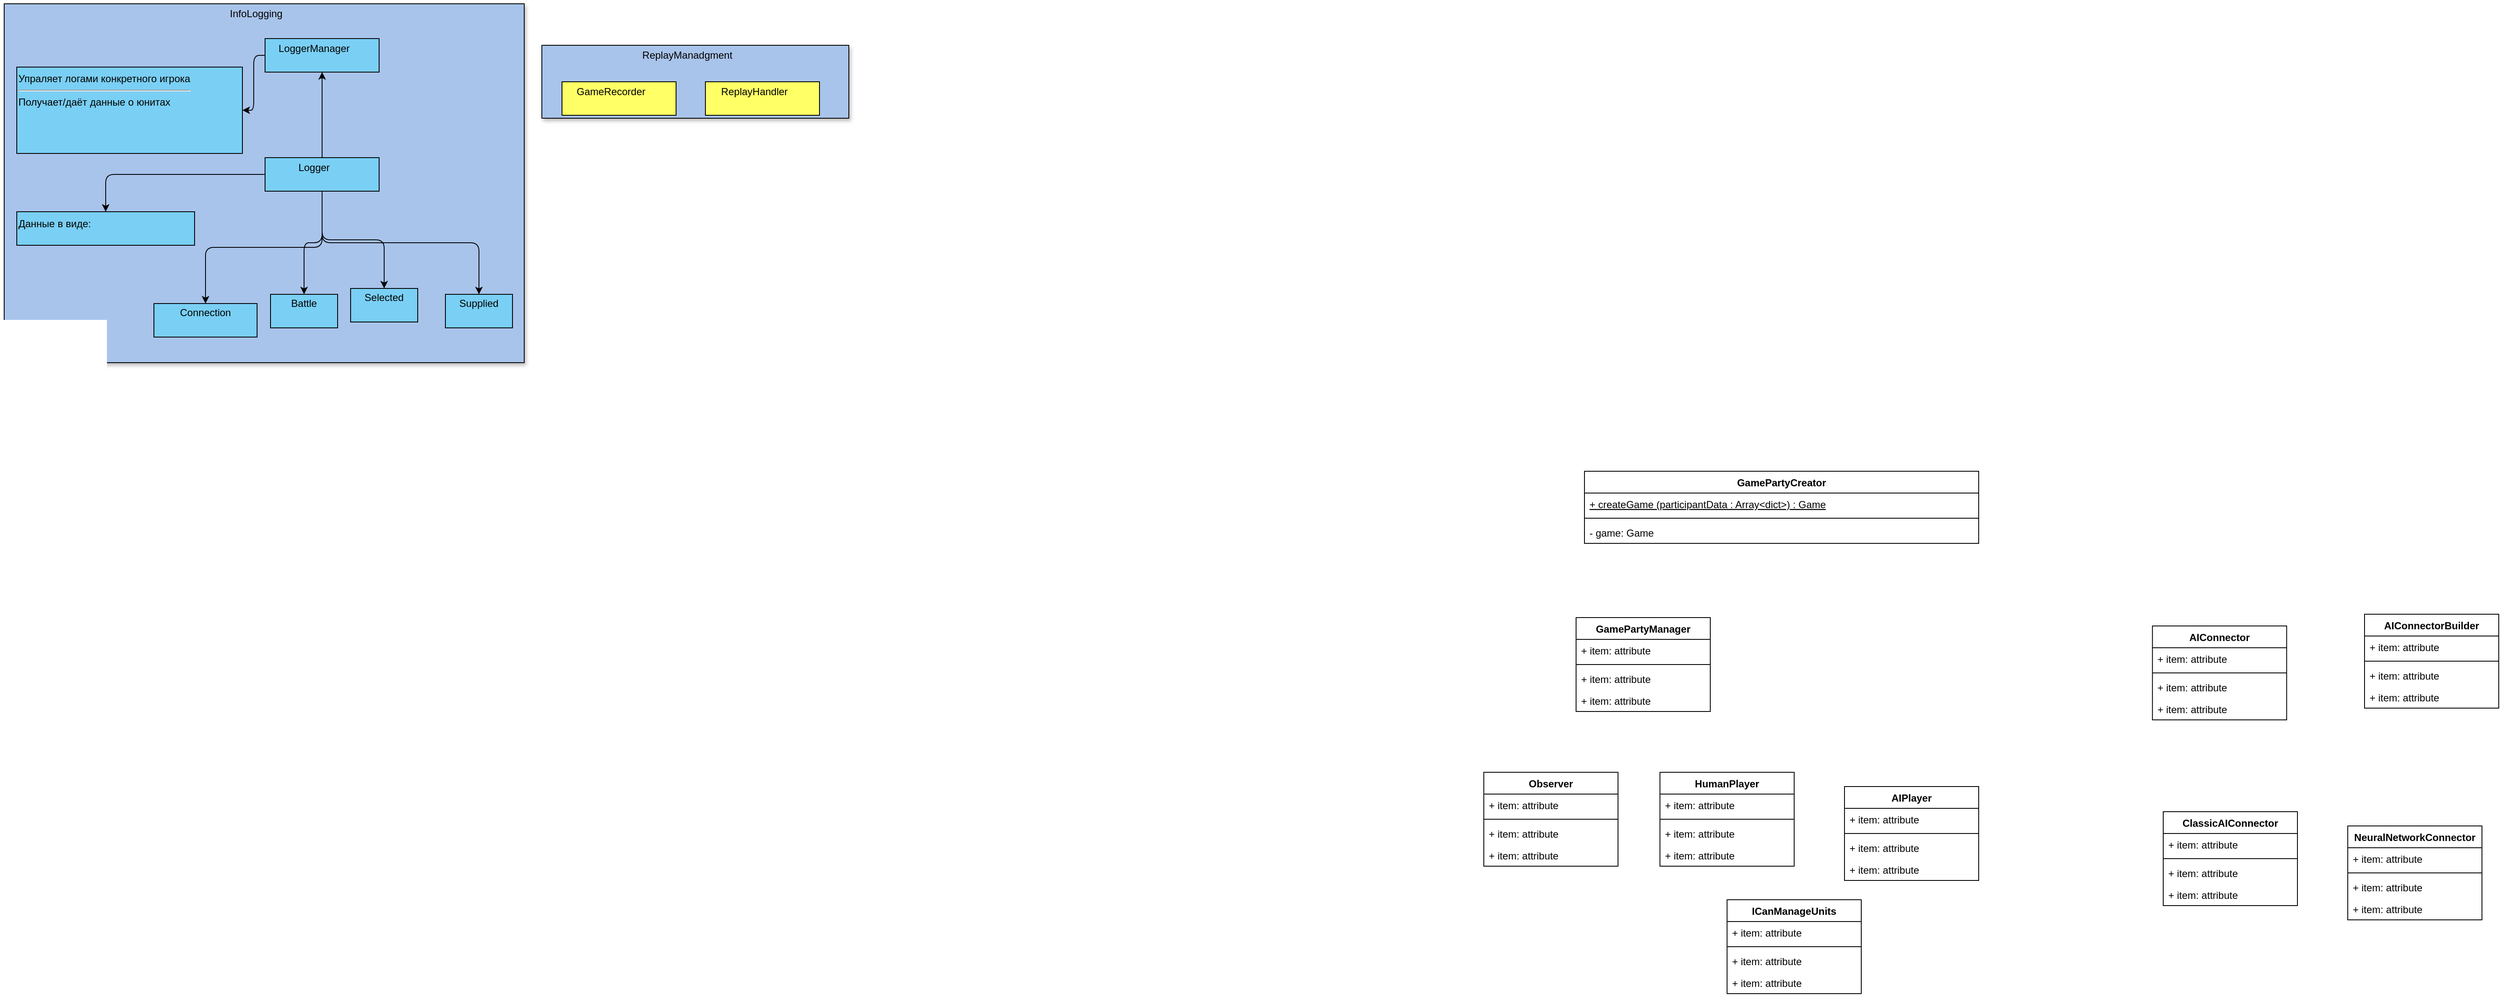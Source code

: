 <mxfile version="11.0.7" type="github"><diagram name="Page-1" id="9f46799a-70d6-7492-0946-bef42562c5a5"><mxGraphModel dx="3001" dy="1296" grid="1" gridSize="10" guides="1" tooltips="1" connect="1" arrows="1" fold="1" page="1" pageScale="1" pageWidth="1100" pageHeight="850" background="#ffffff" math="0" shadow="0"><root><mxCell id="0"/><mxCell id="1" parent="0"/><mxCell id="78961159f06e98e8-123" style="edgeStyle=orthogonalEdgeStyle;html=1;labelBackgroundColor=none;startFill=0;startSize=8;endArrow=open;endFill=0;endSize=16;fontFamily=Verdana;fontSize=12;dashed=1;" parent="1" edge="1"><mxGeometry relative="1" as="geometry"><Array as="points"><mxPoint x="190" y="380"/><mxPoint x="430" y="380"/></Array><mxPoint x="190" y="310" as="sourcePoint"/></mxGeometry></mxCell><mxCell id="78961159f06e98e8-124" style="edgeStyle=orthogonalEdgeStyle;html=1;labelBackgroundColor=none;startFill=0;startSize=8;endArrow=diamondThin;endFill=0;endSize=16;fontFamily=Verdana;fontSize=12;" parent="1" edge="1"><mxGeometry relative="1" as="geometry"><Array as="points"><mxPoint x="140" y="430"/><mxPoint x="390" y="430"/></Array><mxPoint x="140" y="310" as="sourcePoint"/></mxGeometry></mxCell><mxCell id="GxARcT4QltZQLotuAdDU-1" value="GamePartyCreator" style="swimlane;fontStyle=1;align=center;verticalAlign=top;childLayout=stackLayout;horizontal=1;startSize=26;horizontalStack=0;resizeParent=1;resizeParentMax=0;resizeLast=0;collapsible=1;marginBottom=0;" parent="1" vertex="1"><mxGeometry x="140" y="499" width="470" height="86" as="geometry"/></mxCell><mxCell id="IXayS0xVg0_hbD9dgsfg-48" value="+ createGame (participantData : Array&lt;dict&gt;) : Game" style="text;strokeColor=none;fillColor=none;align=left;verticalAlign=top;spacingLeft=4;spacingRight=4;overflow=hidden;rotatable=0;points=[[0,0.5],[1,0.5]];portConstraint=eastwest;fontStyle=4" parent="GxARcT4QltZQLotuAdDU-1" vertex="1"><mxGeometry y="26" width="470" height="26" as="geometry"/></mxCell><mxCell id="GxARcT4QltZQLotuAdDU-3" value="" style="line;strokeWidth=1;fillColor=none;align=left;verticalAlign=middle;spacingTop=-1;spacingLeft=3;spacingRight=3;rotatable=0;labelPosition=right;points=[];portConstraint=eastwest;" parent="GxARcT4QltZQLotuAdDU-1" vertex="1"><mxGeometry y="52" width="470" height="8" as="geometry"/></mxCell><mxCell id="IXayS0xVg0_hbD9dgsfg-47" value="- game: Game" style="text;strokeColor=none;fillColor=none;align=left;verticalAlign=top;spacingLeft=4;spacingRight=4;overflow=hidden;rotatable=0;points=[[0,0.5],[1,0.5]];portConstraint=eastwest;" parent="GxARcT4QltZQLotuAdDU-1" vertex="1"><mxGeometry y="60" width="470" height="26" as="geometry"/></mxCell><UserObject label="ReplayManadgment" vpId="gYg2QjaAsIQicQBq" modelVpId="QYg2QjaAsIQicQBr" id="IXayS0xVg0_hbD9dgsfg-2"><stereotypes><Stereotype name="component"/></stereotypes><mxCell style="shape=Component;fillColor=#A9C4EB;verticalAlign=top;spacingTop=-2;spacingRight=19;shadow=1;" parent="1" vertex="1"><mxGeometry x="-1103" y="-9" width="366" height="87" as="geometry"/></mxCell></UserObject><UserObject label="ReplayHandler" vpId="QYg2QjaAsIQicQBs" modelVpId="QYg2QjaAsIQicQBt" id="IXayS0xVg0_hbD9dgsfg-3"><stereotypes><Stereotype name="component"/></stereotypes><mxCell style="shape=Component;fillColor=#FFFF66;verticalAlign=top;spacingTop=-2;spacingRight=19" parent="IXayS0xVg0_hbD9dgsfg-2" vertex="1"><mxGeometry x="195" y="43.5" width="136" height="40" as="geometry"/></mxCell></UserObject><UserObject label="GameRecorder" vpId="QYg2QjaAsIQicQBu" modelVpId="QYg2QjaAsIQicQBv" id="IXayS0xVg0_hbD9dgsfg-4"><stereotypes><Stereotype name="component"/></stereotypes><mxCell style="shape=Component;fillColor=#FFFF66;verticalAlign=top;spacingTop=-2;spacingRight=19" parent="IXayS0xVg0_hbD9dgsfg-2" vertex="1"><mxGeometry x="24" y="43.5" width="136" height="40" as="geometry"/></mxCell></UserObject><UserObject label="InfoLogging" vpId="QYg2QjaAsIQicQBw" modelVpId="QYg2QjaAsIQicQBx" id="IXayS0xVg0_hbD9dgsfg-5"><stereotypes><Stereotype name="component"/></stereotypes><mxCell style="shape=Component;fillColor=#A9C4EB;verticalAlign=top;spacingTop=-2;spacingRight=19;shadow=1;" parent="1" vertex="1"><mxGeometry x="-1744" y="-58.5" width="620" height="428" as="geometry"/></mxCell></UserObject><UserObject label="LoggerManager" vpId="QYg2QjaAsIQicQBy" modelVpId="QYg2QjaAsIQicQBz" id="IXayS0xVg0_hbD9dgsfg-6"><stereotypes><Stereotype name="component"/></stereotypes><mxCell style="shape=Component;fillColor=#7ACFF5;verticalAlign=top;spacingTop=-2;spacingRight=19" parent="IXayS0xVg0_hbD9dgsfg-5" vertex="1"><mxGeometry x="311" y="41.5" width="136" height="40" as="geometry"/></mxCell></UserObject><UserObject label="Logger" vpId="QYg2QjaAsIQicQB0" modelVpId="QYg2QjaAsIQicQB1" id="IXayS0xVg0_hbD9dgsfg-7"><stereotypes><Stereotype name="component"/></stereotypes><mxCell style="shape=Component;fillColor=#7ACFF5;verticalAlign=top;spacingTop=-2;spacingRight=19" parent="IXayS0xVg0_hbD9dgsfg-5" vertex="1"><mxGeometry x="311" y="183.5" width="136" height="40" as="geometry"/></mxCell></UserObject><UserObject label="Connection" vpId="QYg2QjaAsIQicQB2" modelVpId="QYg2QjaAsIQicQB3" id="IXayS0xVg0_hbD9dgsfg-8"><mxCell style="shape=InstanceSpecification;fillColor=#7ACFF5;verticalAlign=top;spacingTop=-3" parent="IXayS0xVg0_hbD9dgsfg-5" vertex="1"><mxGeometry x="178.5" y="357.5" width="123" height="40" as="geometry"/></mxCell></UserObject><UserObject label="" vpId="QYg2QjaAsIQicQB4" modelVpId="wYg2QjaAsIQicQB5" id="IXayS0xVg0_hbD9dgsfg-9"><mxCell style="shape=Dependency;exitX=0.5;exitY=1;exitDx=0;exitDy=0;edgeStyle=orthogonalEdgeStyle;" parent="IXayS0xVg0_hbD9dgsfg-5" source="IXayS0xVg0_hbD9dgsfg-7" target="IXayS0xVg0_hbD9dgsfg-8" edge="1"><mxGeometry relative="1" as="geometry"><mxPoint x="-782" y="78" as="edgeLabelOffset"/></mxGeometry></mxCell></UserObject><UserObject label="Selected" vpId="wYg2QjaAsIQicQB6" modelVpId="wYg2QjaAsIQicQB7" id="IXayS0xVg0_hbD9dgsfg-10"><mxCell style="shape=InstanceSpecification;fillColor=#7ACFF5;verticalAlign=top;spacingTop=-3" parent="IXayS0xVg0_hbD9dgsfg-5" vertex="1"><mxGeometry x="413" y="339.5" width="80" height="40" as="geometry"/></mxCell></UserObject><UserObject label="" vpId="wYg2QjaAsIQicQB8" modelVpId="wYg2QjaAsIQicQB9" id="IXayS0xVg0_hbD9dgsfg-11"><mxCell style="shape=Dependency;exitX=0.5;exitY=1;exitDx=0;exitDy=0;edgeStyle=orthogonalEdgeStyle;" parent="IXayS0xVg0_hbD9dgsfg-5" source="IXayS0xVg0_hbD9dgsfg-7" target="IXayS0xVg0_hbD9dgsfg-10" edge="1"><mxGeometry relative="1" as="geometry"><mxPoint x="-672" y="71" as="edgeLabelOffset"/></mxGeometry></mxCell></UserObject><UserObject label="Supplied" vpId="wYg2QjaAsIQicQB." modelVpId="wYg2QjaAsIQicQB_" id="IXayS0xVg0_hbD9dgsfg-12"><mxCell style="shape=InstanceSpecification;fillColor=#7ACFF5;verticalAlign=top;spacingTop=-3" parent="IXayS0xVg0_hbD9dgsfg-5" vertex="1"><mxGeometry x="526" y="346.5" width="80" height="40" as="geometry"/></mxCell></UserObject><UserObject label="" vpId="wYg2QjaAsIQicQCA" modelVpId="wYg2QjaAsIQicQCB" id="IXayS0xVg0_hbD9dgsfg-13"><mxCell style="shape=Dependency;exitX=0.5;exitY=1;exitDx=0;exitDy=0;edgeStyle=orthogonalEdgeStyle;" parent="IXayS0xVg0_hbD9dgsfg-5" source="IXayS0xVg0_hbD9dgsfg-7" target="IXayS0xVg0_hbD9dgsfg-12" edge="1"><mxGeometry relative="1" as="geometry"><mxPoint x="-614" y="73" as="edgeLabelOffset"/></mxGeometry></mxCell></UserObject><UserObject label="Battle" vpId="wYg2QjaAsIQicQCC" modelVpId="wYg2QjaAsIQicQCD" id="IXayS0xVg0_hbD9dgsfg-14"><mxCell style="shape=InstanceSpecification;fillColor=#7ACFF5;verticalAlign=top;spacingTop=-3" parent="IXayS0xVg0_hbD9dgsfg-5" vertex="1"><mxGeometry x="317.5" y="346.5" width="80" height="40" as="geometry"/></mxCell></UserObject><UserObject label="" vpId="wYg2QjaAsIQicQCE" modelVpId="wYg2QjaAsIQicQCF" id="IXayS0xVg0_hbD9dgsfg-15"><mxCell style="shape=Dependency;exitX=0.5;exitY=1;exitDx=0;exitDy=0;edgeStyle=orthogonalEdgeStyle;" parent="IXayS0xVg0_hbD9dgsfg-5" source="IXayS0xVg0_hbD9dgsfg-7" target="IXayS0xVg0_hbD9dgsfg-14" edge="1"><mxGeometry relative="1" as="geometry"><mxPoint x="-722" y="73" as="edgeLabelOffset"/></mxGeometry></mxCell></UserObject><UserObject label="Упраляет логами конкретного игрока&lt;hr&gt;Получает/даёт данные о юнитах" vpId="wYg2QjaAsIQicQCG" modelVpId="wYg2QjaAsIQicQCH" id="IXayS0xVg0_hbD9dgsfg-16"><mxCell style="shape=Note;fillColor=#7ACFF5;html=1;align=left;verticalAlign=top" parent="IXayS0xVg0_hbD9dgsfg-5" vertex="1"><mxGeometry x="15" y="75.5" width="269" height="103" as="geometry"/></mxCell></UserObject><UserObject label="" vpId="wYg2QjaAsIQicQCI" modelVpId="wYg2QjaAsIQicQCJ" id="IXayS0xVg0_hbD9dgsfg-17"><mxCell style="shape=Anchor;exitX=0;exitY=0.5;exitDx=0;exitDy=0;edgeStyle=orthogonalEdgeStyle;" parent="IXayS0xVg0_hbD9dgsfg-5" source="IXayS0xVg0_hbD9dgsfg-6" target="IXayS0xVg0_hbD9dgsfg-16" edge="1"><mxGeometry relative="1" as="geometry"><mxPoint x="-792" y="-117" as="edgeLabelOffset"/></mxGeometry></mxCell></UserObject><UserObject label="Данные в виде: " vpId="wYg2QjaAsIQicQCK" modelVpId="wYg2QjaAsIQicQCL" id="IXayS0xVg0_hbD9dgsfg-18"><mxCell style="shape=Note;fillColor=#7ACFF5;html=1;align=left;verticalAlign=top" parent="IXayS0xVg0_hbD9dgsfg-5" vertex="1"><mxGeometry x="15" y="248" width="212" height="40" as="geometry"/></mxCell></UserObject><UserObject label="" vpId="wYg2QjaAsIQicQCM" modelVpId="wYg2QjaAsIQicQCN" id="IXayS0xVg0_hbD9dgsfg-19"><mxCell style="shape=Anchor;edgeStyle=orthogonalEdgeStyle;" parent="IXayS0xVg0_hbD9dgsfg-5" source="IXayS0xVg0_hbD9dgsfg-7" target="IXayS0xVg0_hbD9dgsfg-18" edge="1"><mxGeometry relative="1" as="geometry"><mxPoint x="-895" y="-7" as="edgeLabelOffset"/></mxGeometry></mxCell></UserObject><UserObject label="" vpId="wYg2QjaAsIQicQCO" modelVpId="wYg2QjaAsIQicQCP" id="IXayS0xVg0_hbD9dgsfg-20"><fromEnd aggregationKind="Composited"/><mxCell style="shape=Association;exitX=0.5;exitY=0;exitDx=0;exitDy=0;entryX=0.5;entryY=1;entryDx=0;entryDy=0;edgeStyle=orthogonalEdgeStyle;" parent="IXayS0xVg0_hbD9dgsfg-5" source="IXayS0xVg0_hbD9dgsfg-7" target="IXayS0xVg0_hbD9dgsfg-6" edge="1"><mxGeometry relative="1" as="geometry"><mxPoint x="-709" y="-79" as="edgeLabelOffset"/></mxGeometry></mxCell></UserObject><mxCell id="IXayS0xVg0_hbD9dgsfg-50" value="GamePartyManager" style="swimlane;fontStyle=1;align=center;verticalAlign=top;childLayout=stackLayout;horizontal=1;startSize=26;horizontalStack=0;resizeParent=1;resizeParentMax=0;resizeLast=0;collapsible=1;marginBottom=0;" parent="1" vertex="1"><mxGeometry x="130" y="673.5" width="160" height="112" as="geometry"/></mxCell><mxCell id="IXayS0xVg0_hbD9dgsfg-51" value="+ item: attribute" style="text;strokeColor=none;fillColor=none;align=left;verticalAlign=top;spacingLeft=4;spacingRight=4;overflow=hidden;rotatable=0;points=[[0,0.5],[1,0.5]];portConstraint=eastwest;" parent="IXayS0xVg0_hbD9dgsfg-50" vertex="1"><mxGeometry y="26" width="160" height="26" as="geometry"/></mxCell><mxCell id="IXayS0xVg0_hbD9dgsfg-52" value="" style="line;strokeWidth=1;fillColor=none;align=left;verticalAlign=middle;spacingTop=-1;spacingLeft=3;spacingRight=3;rotatable=0;labelPosition=right;points=[];portConstraint=eastwest;" parent="IXayS0xVg0_hbD9dgsfg-50" vertex="1"><mxGeometry y="52" width="160" height="8" as="geometry"/></mxCell><mxCell id="IXayS0xVg0_hbD9dgsfg-53" value="+ item: attribute" style="text;strokeColor=none;fillColor=none;align=left;verticalAlign=top;spacingLeft=4;spacingRight=4;overflow=hidden;rotatable=0;points=[[0,0.5],[1,0.5]];portConstraint=eastwest;" parent="IXayS0xVg0_hbD9dgsfg-50" vertex="1"><mxGeometry y="60" width="160" height="26" as="geometry"/></mxCell><mxCell id="IXayS0xVg0_hbD9dgsfg-54" value="+ item: attribute" style="text;strokeColor=none;fillColor=none;align=left;verticalAlign=top;spacingLeft=4;spacingRight=4;overflow=hidden;rotatable=0;points=[[0,0.5],[1,0.5]];portConstraint=eastwest;" parent="IXayS0xVg0_hbD9dgsfg-50" vertex="1"><mxGeometry y="86" width="160" height="26" as="geometry"/></mxCell><mxCell id="IXayS0xVg0_hbD9dgsfg-55" value="Observer" style="swimlane;fontStyle=1;align=center;verticalAlign=top;childLayout=stackLayout;horizontal=1;startSize=26;horizontalStack=0;resizeParent=1;resizeParentMax=0;resizeLast=0;collapsible=1;marginBottom=0;" parent="1" vertex="1"><mxGeometry x="20" y="858" width="160" height="112" as="geometry"/></mxCell><mxCell id="IXayS0xVg0_hbD9dgsfg-56" value="+ item: attribute" style="text;strokeColor=none;fillColor=none;align=left;verticalAlign=top;spacingLeft=4;spacingRight=4;overflow=hidden;rotatable=0;points=[[0,0.5],[1,0.5]];portConstraint=eastwest;" parent="IXayS0xVg0_hbD9dgsfg-55" vertex="1"><mxGeometry y="26" width="160" height="26" as="geometry"/></mxCell><mxCell id="IXayS0xVg0_hbD9dgsfg-57" value="" style="line;strokeWidth=1;fillColor=none;align=left;verticalAlign=middle;spacingTop=-1;spacingLeft=3;spacingRight=3;rotatable=0;labelPosition=right;points=[];portConstraint=eastwest;" parent="IXayS0xVg0_hbD9dgsfg-55" vertex="1"><mxGeometry y="52" width="160" height="8" as="geometry"/></mxCell><mxCell id="IXayS0xVg0_hbD9dgsfg-58" value="+ item: attribute" style="text;strokeColor=none;fillColor=none;align=left;verticalAlign=top;spacingLeft=4;spacingRight=4;overflow=hidden;rotatable=0;points=[[0,0.5],[1,0.5]];portConstraint=eastwest;" parent="IXayS0xVg0_hbD9dgsfg-55" vertex="1"><mxGeometry y="60" width="160" height="26" as="geometry"/></mxCell><mxCell id="IXayS0xVg0_hbD9dgsfg-59" value="+ item: attribute" style="text;strokeColor=none;fillColor=none;align=left;verticalAlign=top;spacingLeft=4;spacingRight=4;overflow=hidden;rotatable=0;points=[[0,0.5],[1,0.5]];portConstraint=eastwest;" parent="IXayS0xVg0_hbD9dgsfg-55" vertex="1"><mxGeometry y="86" width="160" height="26" as="geometry"/></mxCell><mxCell id="IXayS0xVg0_hbD9dgsfg-60" value="HumanPlayer" style="swimlane;fontStyle=1;align=center;verticalAlign=top;childLayout=stackLayout;horizontal=1;startSize=26;horizontalStack=0;resizeParent=1;resizeParentMax=0;resizeLast=0;collapsible=1;marginBottom=0;" parent="1" vertex="1"><mxGeometry x="230" y="858" width="160" height="112" as="geometry"/></mxCell><mxCell id="IXayS0xVg0_hbD9dgsfg-61" value="+ item: attribute" style="text;strokeColor=none;fillColor=none;align=left;verticalAlign=top;spacingLeft=4;spacingRight=4;overflow=hidden;rotatable=0;points=[[0,0.5],[1,0.5]];portConstraint=eastwest;" parent="IXayS0xVg0_hbD9dgsfg-60" vertex="1"><mxGeometry y="26" width="160" height="26" as="geometry"/></mxCell><mxCell id="IXayS0xVg0_hbD9dgsfg-62" value="" style="line;strokeWidth=1;fillColor=none;align=left;verticalAlign=middle;spacingTop=-1;spacingLeft=3;spacingRight=3;rotatable=0;labelPosition=right;points=[];portConstraint=eastwest;" parent="IXayS0xVg0_hbD9dgsfg-60" vertex="1"><mxGeometry y="52" width="160" height="8" as="geometry"/></mxCell><mxCell id="IXayS0xVg0_hbD9dgsfg-63" value="+ item: attribute" style="text;strokeColor=none;fillColor=none;align=left;verticalAlign=top;spacingLeft=4;spacingRight=4;overflow=hidden;rotatable=0;points=[[0,0.5],[1,0.5]];portConstraint=eastwest;" parent="IXayS0xVg0_hbD9dgsfg-60" vertex="1"><mxGeometry y="60" width="160" height="26" as="geometry"/></mxCell><mxCell id="IXayS0xVg0_hbD9dgsfg-64" value="+ item: attribute" style="text;strokeColor=none;fillColor=none;align=left;verticalAlign=top;spacingLeft=4;spacingRight=4;overflow=hidden;rotatable=0;points=[[0,0.5],[1,0.5]];portConstraint=eastwest;" parent="IXayS0xVg0_hbD9dgsfg-60" vertex="1"><mxGeometry y="86" width="160" height="26" as="geometry"/></mxCell><mxCell id="IXayS0xVg0_hbD9dgsfg-65" value="AIPlayer" style="swimlane;fontStyle=1;align=center;verticalAlign=top;childLayout=stackLayout;horizontal=1;startSize=26;horizontalStack=0;resizeParent=1;resizeParentMax=0;resizeLast=0;collapsible=1;marginBottom=0;" parent="1" vertex="1"><mxGeometry x="450" y="875" width="160" height="112" as="geometry"/></mxCell><mxCell id="IXayS0xVg0_hbD9dgsfg-66" value="+ item: attribute" style="text;strokeColor=none;fillColor=none;align=left;verticalAlign=top;spacingLeft=4;spacingRight=4;overflow=hidden;rotatable=0;points=[[0,0.5],[1,0.5]];portConstraint=eastwest;" parent="IXayS0xVg0_hbD9dgsfg-65" vertex="1"><mxGeometry y="26" width="160" height="26" as="geometry"/></mxCell><mxCell id="IXayS0xVg0_hbD9dgsfg-67" value="" style="line;strokeWidth=1;fillColor=none;align=left;verticalAlign=middle;spacingTop=-1;spacingLeft=3;spacingRight=3;rotatable=0;labelPosition=right;points=[];portConstraint=eastwest;" parent="IXayS0xVg0_hbD9dgsfg-65" vertex="1"><mxGeometry y="52" width="160" height="8" as="geometry"/></mxCell><mxCell id="IXayS0xVg0_hbD9dgsfg-68" value="+ item: attribute" style="text;strokeColor=none;fillColor=none;align=left;verticalAlign=top;spacingLeft=4;spacingRight=4;overflow=hidden;rotatable=0;points=[[0,0.5],[1,0.5]];portConstraint=eastwest;" parent="IXayS0xVg0_hbD9dgsfg-65" vertex="1"><mxGeometry y="60" width="160" height="26" as="geometry"/></mxCell><mxCell id="IXayS0xVg0_hbD9dgsfg-69" value="+ item: attribute" style="text;strokeColor=none;fillColor=none;align=left;verticalAlign=top;spacingLeft=4;spacingRight=4;overflow=hidden;rotatable=0;points=[[0,0.5],[1,0.5]];portConstraint=eastwest;" parent="IXayS0xVg0_hbD9dgsfg-65" vertex="1"><mxGeometry y="86" width="160" height="26" as="geometry"/></mxCell><mxCell id="IXayS0xVg0_hbD9dgsfg-70" value="ICanManageUnits" style="swimlane;fontStyle=1;align=center;verticalAlign=top;childLayout=stackLayout;horizontal=1;startSize=26;horizontalStack=0;resizeParent=1;resizeParentMax=0;resizeLast=0;collapsible=1;marginBottom=0;" parent="1" vertex="1"><mxGeometry x="310" y="1010" width="160" height="112" as="geometry"/></mxCell><mxCell id="IXayS0xVg0_hbD9dgsfg-71" value="+ item: attribute" style="text;strokeColor=none;fillColor=none;align=left;verticalAlign=top;spacingLeft=4;spacingRight=4;overflow=hidden;rotatable=0;points=[[0,0.5],[1,0.5]];portConstraint=eastwest;" parent="IXayS0xVg0_hbD9dgsfg-70" vertex="1"><mxGeometry y="26" width="160" height="26" as="geometry"/></mxCell><mxCell id="IXayS0xVg0_hbD9dgsfg-72" value="" style="line;strokeWidth=1;fillColor=none;align=left;verticalAlign=middle;spacingTop=-1;spacingLeft=3;spacingRight=3;rotatable=0;labelPosition=right;points=[];portConstraint=eastwest;" parent="IXayS0xVg0_hbD9dgsfg-70" vertex="1"><mxGeometry y="52" width="160" height="8" as="geometry"/></mxCell><mxCell id="IXayS0xVg0_hbD9dgsfg-73" value="+ item: attribute" style="text;strokeColor=none;fillColor=none;align=left;verticalAlign=top;spacingLeft=4;spacingRight=4;overflow=hidden;rotatable=0;points=[[0,0.5],[1,0.5]];portConstraint=eastwest;" parent="IXayS0xVg0_hbD9dgsfg-70" vertex="1"><mxGeometry y="60" width="160" height="26" as="geometry"/></mxCell><mxCell id="IXayS0xVg0_hbD9dgsfg-74" value="+ item: attribute" style="text;strokeColor=none;fillColor=none;align=left;verticalAlign=top;spacingLeft=4;spacingRight=4;overflow=hidden;rotatable=0;points=[[0,0.5],[1,0.5]];portConstraint=eastwest;" parent="IXayS0xVg0_hbD9dgsfg-70" vertex="1"><mxGeometry y="86" width="160" height="26" as="geometry"/></mxCell><mxCell id="IXayS0xVg0_hbD9dgsfg-75" value="AIConnector" style="swimlane;fontStyle=1;align=center;verticalAlign=top;childLayout=stackLayout;horizontal=1;startSize=26;horizontalStack=0;resizeParent=1;resizeParentMax=0;resizeLast=0;collapsible=1;marginBottom=0;" parent="1" vertex="1"><mxGeometry x="817.143" y="683.5" width="160" height="112" as="geometry"/></mxCell><mxCell id="IXayS0xVg0_hbD9dgsfg-76" value="+ item: attribute" style="text;strokeColor=none;fillColor=none;align=left;verticalAlign=top;spacingLeft=4;spacingRight=4;overflow=hidden;rotatable=0;points=[[0,0.5],[1,0.5]];portConstraint=eastwest;" parent="IXayS0xVg0_hbD9dgsfg-75" vertex="1"><mxGeometry y="26" width="160" height="26" as="geometry"/></mxCell><mxCell id="IXayS0xVg0_hbD9dgsfg-77" value="" style="line;strokeWidth=1;fillColor=none;align=left;verticalAlign=middle;spacingTop=-1;spacingLeft=3;spacingRight=3;rotatable=0;labelPosition=right;points=[];portConstraint=eastwest;" parent="IXayS0xVg0_hbD9dgsfg-75" vertex="1"><mxGeometry y="52" width="160" height="8" as="geometry"/></mxCell><mxCell id="IXayS0xVg0_hbD9dgsfg-78" value="+ item: attribute" style="text;strokeColor=none;fillColor=none;align=left;verticalAlign=top;spacingLeft=4;spacingRight=4;overflow=hidden;rotatable=0;points=[[0,0.5],[1,0.5]];portConstraint=eastwest;" parent="IXayS0xVg0_hbD9dgsfg-75" vertex="1"><mxGeometry y="60" width="160" height="26" as="geometry"/></mxCell><mxCell id="IXayS0xVg0_hbD9dgsfg-79" value="+ item: attribute" style="text;strokeColor=none;fillColor=none;align=left;verticalAlign=top;spacingLeft=4;spacingRight=4;overflow=hidden;rotatable=0;points=[[0,0.5],[1,0.5]];portConstraint=eastwest;" parent="IXayS0xVg0_hbD9dgsfg-75" vertex="1"><mxGeometry y="86" width="160" height="26" as="geometry"/></mxCell><mxCell id="IXayS0xVg0_hbD9dgsfg-80" value="AIConnectorBuilder" style="swimlane;fontStyle=1;align=center;verticalAlign=top;childLayout=stackLayout;horizontal=1;startSize=26;horizontalStack=0;resizeParent=1;resizeParentMax=0;resizeLast=0;collapsible=1;marginBottom=0;" parent="1" vertex="1"><mxGeometry x="1070" y="669.5" width="160" height="112" as="geometry"/></mxCell><mxCell id="IXayS0xVg0_hbD9dgsfg-81" value="+ item: attribute" style="text;strokeColor=none;fillColor=none;align=left;verticalAlign=top;spacingLeft=4;spacingRight=4;overflow=hidden;rotatable=0;points=[[0,0.5],[1,0.5]];portConstraint=eastwest;" parent="IXayS0xVg0_hbD9dgsfg-80" vertex="1"><mxGeometry y="26" width="160" height="26" as="geometry"/></mxCell><mxCell id="IXayS0xVg0_hbD9dgsfg-82" value="" style="line;strokeWidth=1;fillColor=none;align=left;verticalAlign=middle;spacingTop=-1;spacingLeft=3;spacingRight=3;rotatable=0;labelPosition=right;points=[];portConstraint=eastwest;" parent="IXayS0xVg0_hbD9dgsfg-80" vertex="1"><mxGeometry y="52" width="160" height="8" as="geometry"/></mxCell><mxCell id="IXayS0xVg0_hbD9dgsfg-83" value="+ item: attribute" style="text;strokeColor=none;fillColor=none;align=left;verticalAlign=top;spacingLeft=4;spacingRight=4;overflow=hidden;rotatable=0;points=[[0,0.5],[1,0.5]];portConstraint=eastwest;" parent="IXayS0xVg0_hbD9dgsfg-80" vertex="1"><mxGeometry y="60" width="160" height="26" as="geometry"/></mxCell><mxCell id="IXayS0xVg0_hbD9dgsfg-84" value="+ item: attribute" style="text;strokeColor=none;fillColor=none;align=left;verticalAlign=top;spacingLeft=4;spacingRight=4;overflow=hidden;rotatable=0;points=[[0,0.5],[1,0.5]];portConstraint=eastwest;" parent="IXayS0xVg0_hbD9dgsfg-80" vertex="1"><mxGeometry y="86" width="160" height="26" as="geometry"/></mxCell><mxCell id="IXayS0xVg0_hbD9dgsfg-85" value="ClassicAIConnector" style="swimlane;fontStyle=1;align=center;verticalAlign=top;childLayout=stackLayout;horizontal=1;startSize=26;horizontalStack=0;resizeParent=1;resizeParentMax=0;resizeLast=0;collapsible=1;marginBottom=0;" parent="1" vertex="1"><mxGeometry x="830" y="905" width="160" height="112" as="geometry"/></mxCell><mxCell id="IXayS0xVg0_hbD9dgsfg-86" value="+ item: attribute" style="text;strokeColor=none;fillColor=none;align=left;verticalAlign=top;spacingLeft=4;spacingRight=4;overflow=hidden;rotatable=0;points=[[0,0.5],[1,0.5]];portConstraint=eastwest;" parent="IXayS0xVg0_hbD9dgsfg-85" vertex="1"><mxGeometry y="26" width="160" height="26" as="geometry"/></mxCell><mxCell id="IXayS0xVg0_hbD9dgsfg-87" value="" style="line;strokeWidth=1;fillColor=none;align=left;verticalAlign=middle;spacingTop=-1;spacingLeft=3;spacingRight=3;rotatable=0;labelPosition=right;points=[];portConstraint=eastwest;" parent="IXayS0xVg0_hbD9dgsfg-85" vertex="1"><mxGeometry y="52" width="160" height="8" as="geometry"/></mxCell><mxCell id="IXayS0xVg0_hbD9dgsfg-88" value="+ item: attribute" style="text;strokeColor=none;fillColor=none;align=left;verticalAlign=top;spacingLeft=4;spacingRight=4;overflow=hidden;rotatable=0;points=[[0,0.5],[1,0.5]];portConstraint=eastwest;" parent="IXayS0xVg0_hbD9dgsfg-85" vertex="1"><mxGeometry y="60" width="160" height="26" as="geometry"/></mxCell><mxCell id="IXayS0xVg0_hbD9dgsfg-89" value="+ item: attribute" style="text;strokeColor=none;fillColor=none;align=left;verticalAlign=top;spacingLeft=4;spacingRight=4;overflow=hidden;rotatable=0;points=[[0,0.5],[1,0.5]];portConstraint=eastwest;" parent="IXayS0xVg0_hbD9dgsfg-85" vertex="1"><mxGeometry y="86" width="160" height="26" as="geometry"/></mxCell><mxCell id="IXayS0xVg0_hbD9dgsfg-90" value="NeuralNetworkConnector" style="swimlane;fontStyle=1;align=center;verticalAlign=top;childLayout=stackLayout;horizontal=1;startSize=26;horizontalStack=0;resizeParent=1;resizeParentMax=0;resizeLast=0;collapsible=1;marginBottom=0;" parent="1" vertex="1"><mxGeometry x="1050" y="922" width="160" height="112" as="geometry"/></mxCell><mxCell id="IXayS0xVg0_hbD9dgsfg-91" value="+ item: attribute" style="text;strokeColor=none;fillColor=none;align=left;verticalAlign=top;spacingLeft=4;spacingRight=4;overflow=hidden;rotatable=0;points=[[0,0.5],[1,0.5]];portConstraint=eastwest;" parent="IXayS0xVg0_hbD9dgsfg-90" vertex="1"><mxGeometry y="26" width="160" height="26" as="geometry"/></mxCell><mxCell id="IXayS0xVg0_hbD9dgsfg-92" value="" style="line;strokeWidth=1;fillColor=none;align=left;verticalAlign=middle;spacingTop=-1;spacingLeft=3;spacingRight=3;rotatable=0;labelPosition=right;points=[];portConstraint=eastwest;" parent="IXayS0xVg0_hbD9dgsfg-90" vertex="1"><mxGeometry y="52" width="160" height="8" as="geometry"/></mxCell><mxCell id="IXayS0xVg0_hbD9dgsfg-93" value="+ item: attribute" style="text;strokeColor=none;fillColor=none;align=left;verticalAlign=top;spacingLeft=4;spacingRight=4;overflow=hidden;rotatable=0;points=[[0,0.5],[1,0.5]];portConstraint=eastwest;" parent="IXayS0xVg0_hbD9dgsfg-90" vertex="1"><mxGeometry y="60" width="160" height="26" as="geometry"/></mxCell><mxCell id="IXayS0xVg0_hbD9dgsfg-94" value="+ item: attribute" style="text;strokeColor=none;fillColor=none;align=left;verticalAlign=top;spacingLeft=4;spacingRight=4;overflow=hidden;rotatable=0;points=[[0,0.5],[1,0.5]];portConstraint=eastwest;" parent="IXayS0xVg0_hbD9dgsfg-90" vertex="1"><mxGeometry y="86" width="160" height="26" as="geometry"/></mxCell></root></mxGraphModel></diagram></mxfile>